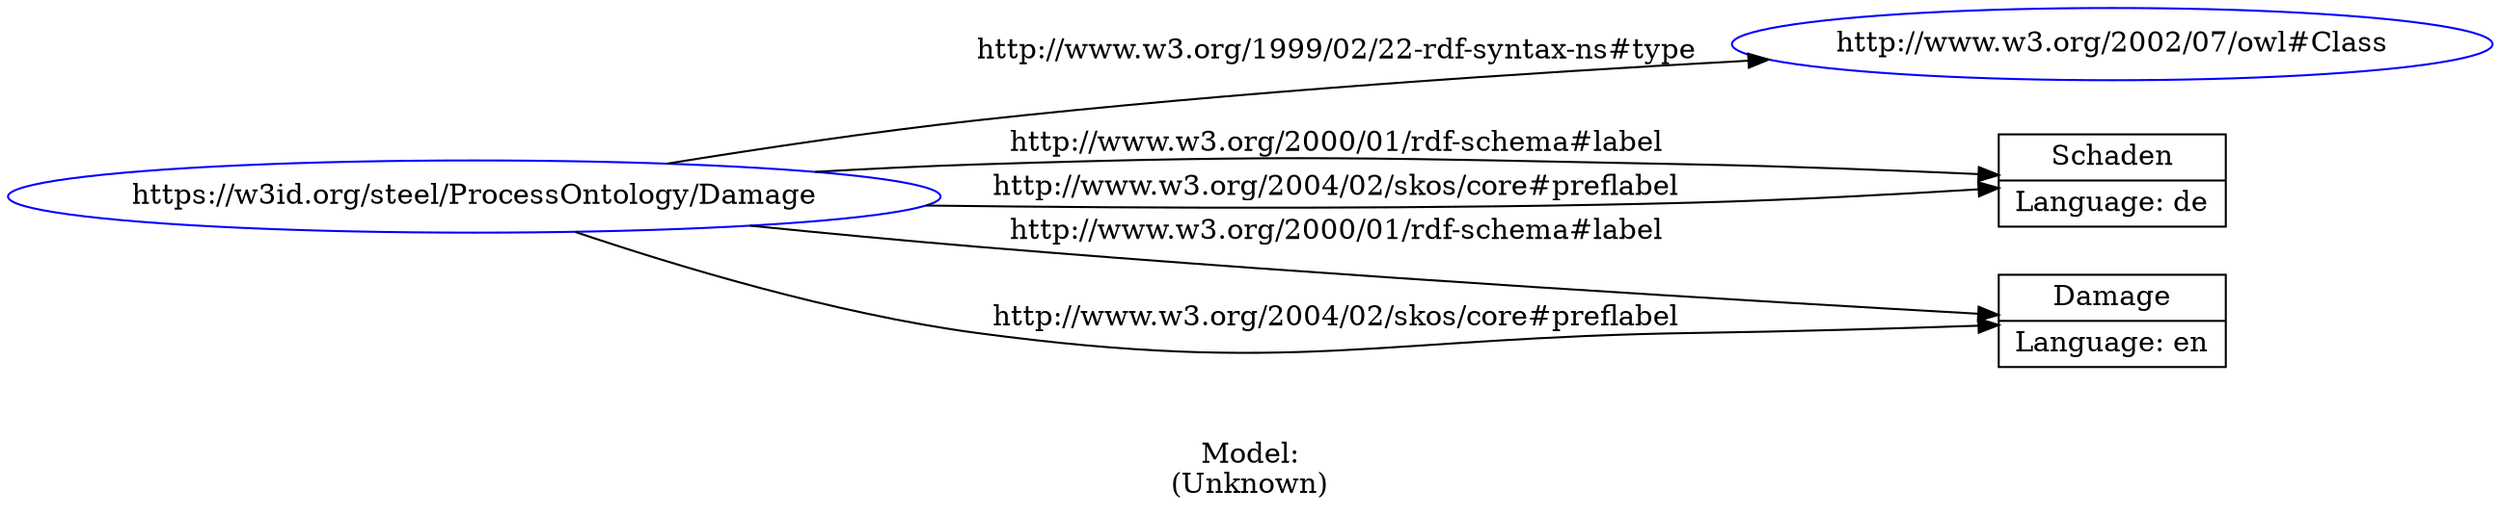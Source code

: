 digraph {
	rankdir = LR;
	charset="utf-8";

	"Rhttps://w3id.org/steel/ProcessOntology/Damage" -> "Rhttp://www.w3.org/2002/07/owl#Class" [ label="http://www.w3.org/1999/02/22-rdf-syntax-ns#type" ];
	"Rhttps://w3id.org/steel/ProcessOntology/Damage" -> "LSchaden|Language: de" [ label="http://www.w3.org/2000/01/rdf-schema#label" ];
	"Rhttps://w3id.org/steel/ProcessOntology/Damage" -> "LDamage|Language: en" [ label="http://www.w3.org/2000/01/rdf-schema#label" ];
	"Rhttps://w3id.org/steel/ProcessOntology/Damage" -> "LSchaden|Language: de" [ label="http://www.w3.org/2004/02/skos/core#preflabel" ];
	"Rhttps://w3id.org/steel/ProcessOntology/Damage" -> "LDamage|Language: en" [ label="http://www.w3.org/2004/02/skos/core#preflabel" ];

	// Resources
	"Rhttps://w3id.org/steel/ProcessOntology/Damage" [ label="https://w3id.org/steel/ProcessOntology/Damage", shape = ellipse, color = blue ];
	"Rhttp://www.w3.org/2002/07/owl#Class" [ label="http://www.w3.org/2002/07/owl#Class", shape = ellipse, color = blue ];

	// Anonymous nodes

	// Literals
	"LSchaden|Language: de" [ label="Schaden|Language: de", shape = record ];
	"LDamage|Language: en" [ label="Damage|Language: en", shape = record ];

	label="\n\nModel:\n(Unknown)";
}

